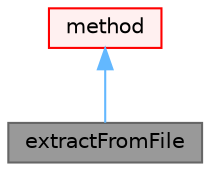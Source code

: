 digraph "extractFromFile"
{
 // LATEX_PDF_SIZE
  bgcolor="transparent";
  edge [fontname=Helvetica,fontsize=10,labelfontname=Helvetica,labelfontsize=10];
  node [fontname=Helvetica,fontsize=10,shape=box,height=0.2,width=0.4];
  Node1 [id="Node000001",label="extractFromFile",height=0.2,width=0.4,color="gray40", fillcolor="grey60", style="filled", fontcolor="black",tooltip="Run-time selectable surface feature extraction."];
  Node2 -> Node1 [id="edge1_Node000001_Node000002",dir="back",color="steelblue1",style="solid",tooltip=" "];
  Node2 [id="Node000002",label="method",height=0.2,width=0.4,color="red", fillcolor="#FFF0F0", style="filled",URL="$classFoam_1_1surfaceFeaturesExtraction_1_1method.html",tooltip="Abstract base for run-time selectable surface feature extraction methods."];
}
